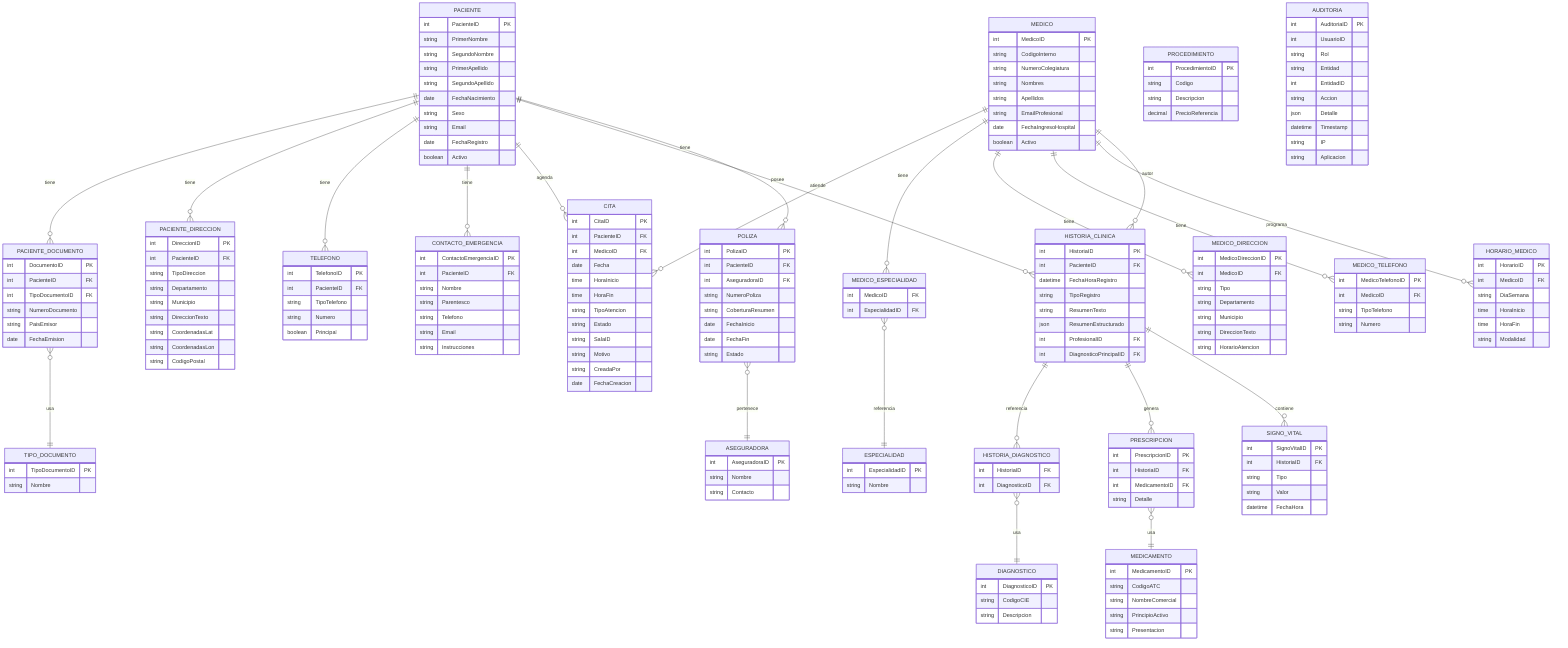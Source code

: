 erDiagram

    PACIENTE {
        int PacienteID PK
        string PrimerNombre
        string SegundoNombre
        string PrimerApellido
        string SegundoApellido
        date FechaNacimiento
        string Sexo
        string Email
        date FechaRegistro
        boolean Activo
    }

    PACIENTE_DOCUMENTO {
        int DocumentoID PK
        int PacienteID FK
        int TipoDocumentoID FK
        string NumeroDocumento
        string PaisEmisor
        date FechaEmision
    }

    PACIENTE_DIRECCION {
        int DireccionID PK
        int PacienteID FK
        string TipoDireccion
        string Departamento
        string Municipio
        string DireccionTexto
        string CoordenadasLat
        string CoordenadasLon
        string CodigoPostal
    }

    TELEFONO {
        int TelefonoID PK
        int PacienteID FK
        string TipoTelefono
        string Numero
        boolean Principal
    }

    CONTACTO_EMERGENCIA {
        int ContactoEmergenciaID PK
        int PacienteID FK
        string Nombre
        string Parentesco
        string Telefono
        string Email
        string Instrucciones
    }

    MEDICO {
        int MedicoID PK
        string CodigoInterno
        string NumeroColegiatura
        string Nombres
        string Apellidos
        string EmailProfesional
        date FechaIngresoHospital
        boolean Activo
    }

    MEDICO_ESPECIALIDAD {
        int MedicoID FK
        int EspecialidadID FK
    }

    MEDICO_DIRECCION {
        int MedicoDireccionID PK
        int MedicoID FK
        string Tipo
        string Departamento
        string Municipio
        string DireccionTexto
        string HorarioAtencion
    }

    MEDICO_TELEFONO {
        int MedicoTelefonoID PK
        int MedicoID FK
        string TipoTelefono
        string Numero
    }

    HORARIO_MEDICO {
        int HorarioID PK
        int MedicoID FK
        string DiaSemana
        time HoraInicio
        time HoraFin
        string Modalidad
    }

    CITA {
        int CitaID PK
        int PacienteID FK
        int MedicoID FK
        date Fecha
        time HoraInicio
        time HoraFin
        string TipoAtencion
        string Estado
        string SalaID
        string Motivo
        string CreadaPor
        date FechaCreacion
    }

    HISTORIA_CLINICA {
        int HistoriaID PK
        int PacienteID FK
        datetime FechaHoraRegistro
        string TipoRegistro
        string ResumenTexto
        json ResumenEstructurado
        int ProfesionalID FK
        int DiagnosticoPrincipalID FK
    }

    HISTORIA_DIAGNOSTICO {
        int HistoriaID FK
        int DiagnosticoID FK
    }

    PRESCRIPCION {
        int PrescripcionID PK
        int HistoriaID FK
        int MedicamentoID FK
        string Detalle
    }

    SIGNO_VITAL {
        int SignoVitalID PK
        int HistoriaID FK
        string Tipo
        string Valor
        datetime FechaHora
    }

    DIAGNOSTICO {
        int DiagnosticoID PK
        string CodigoCIE
        string Descripcion
    }

    MEDICAMENTO {
        int MedicamentoID PK
        string CodigoATC
        string NombreComercial
        string PrincipioActivo
        string Presentacion
    }

    PROCEDIMIENTO {
        int ProcedimientoID PK
        string Codigo
        string Descripcion
        decimal PrecioReferencia
    }

    ASEGURADORA {
        int AseguradoraID PK
        string Nombre
        string Contacto
    }

    POLIZA {
        int PolizaID PK
        int PacienteID FK
        int AseguradoraID FK
        string NumeroPoliza
        string CoberturaResumen
        date FechaInicio
        date FechaFin
        string Estado
    }

    AUDITORIA {
        int AuditoriaID PK
        int UsuarioID
        string Rol
        string Entidad
        int EntidadID
        string Accion
        json Detalle
        datetime Timestamp
        string IP
        string Aplicacion
    }

    TIPO_DOCUMENTO {
        int TipoDocumentoID PK
        string Nombre
    }

    ESPECIALIDAD {
        int EspecialidadID PK
        string Nombre
    }

    %% Relaciones principales
    PACIENTE ||--o{ PACIENTE_DOCUMENTO : tiene
    PACIENTE ||--o{ PACIENTE_DIRECCION : tiene
    PACIENTE ||--o{ TELEFONO : tiene
    PACIENTE ||--o{ CONTACTO_EMERGENCIA : tiene
    PACIENTE ||--o{ CITA : agenda
    PACIENTE ||--o{ HISTORIA_CLINICA : posee
    PACIENTE ||--o{ POLIZA : tiene

    MEDICO ||--o{ CITA : atiende
    MEDICO ||--o{ MEDICO_ESPECIALIDAD : tiene
    MEDICO ||--o{ MEDICO_DIRECCION : tiene
    MEDICO ||--o{ MEDICO_TELEFONO : tiene
    MEDICO ||--o{ HORARIO_MEDICO : programa
    MEDICO ||--o{ HISTORIA_CLINICA : autor

    HISTORIA_CLINICA ||--o{ HISTORIA_DIAGNOSTICO : referencia
    HISTORIA_CLINICA ||--o{ PRESCRIPCION : genera
    HISTORIA_CLINICA ||--o{ SIGNO_VITAL : contiene

    HISTORIA_DIAGNOSTICO }o--|| DIAGNOSTICO : usa
    PRESCRIPCION }o--|| MEDICAMENTO : usa
    POLIZA }o--|| ASEGURADORA : pertenece
    PACIENTE_DOCUMENTO }o--|| TIPO_DOCUMENTO : usa
    MEDICO_ESPECIALIDAD }o--|| ESPECIALIDAD : referencia
